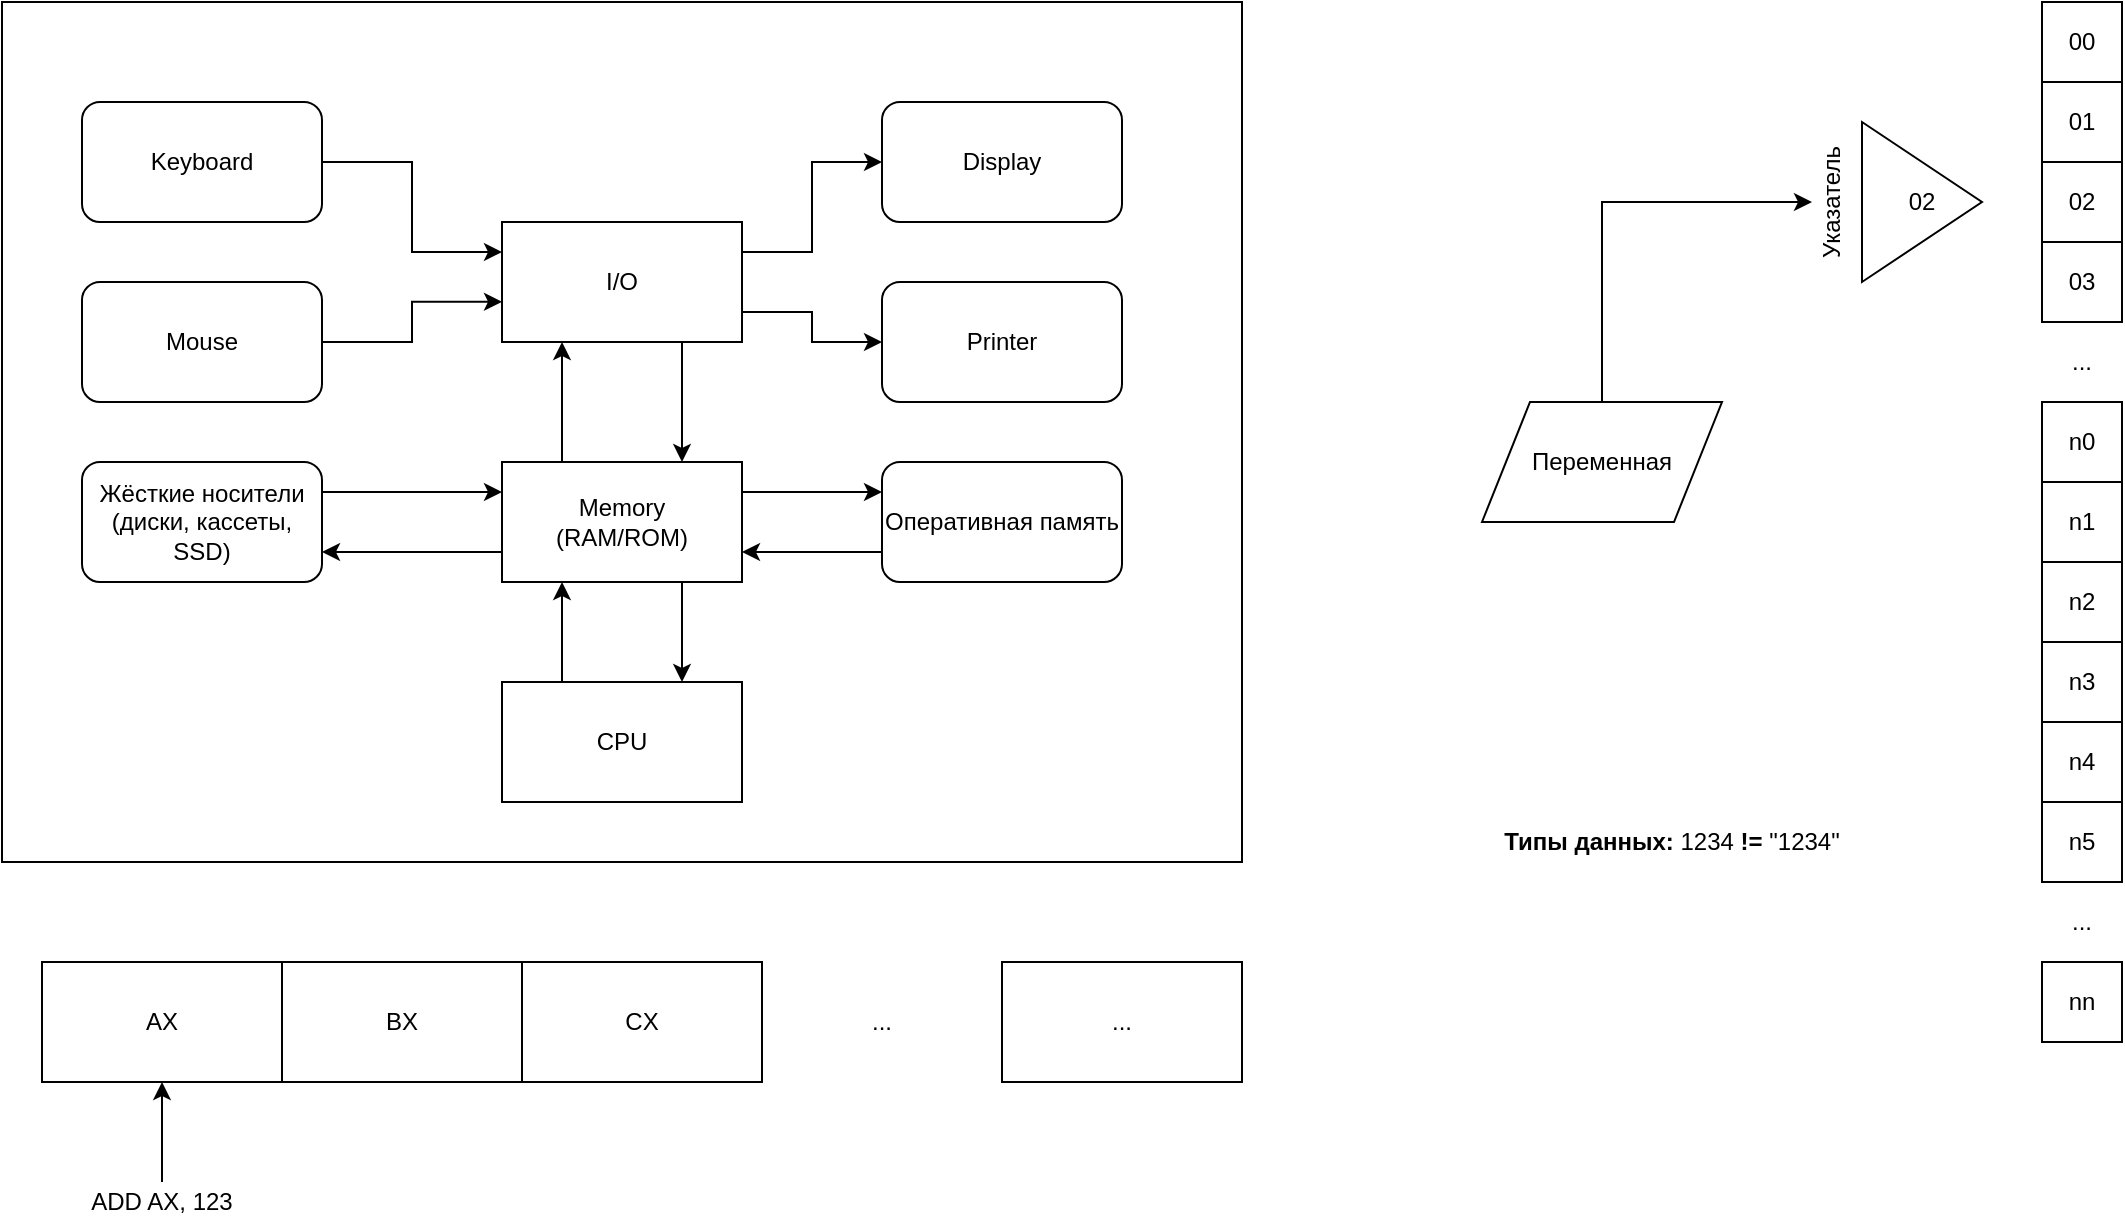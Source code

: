 <mxfile version="12.6.5" type="device"><diagram id="zNbfYYYB1e62VH7pAFQB" name="Page-1"><mxGraphModel dx="1359" dy="862" grid="1" gridSize="10" guides="1" tooltips="1" connect="1" arrows="1" fold="1" page="1" pageScale="1" pageWidth="1169" pageHeight="827" math="0" shadow="0"><root><mxCell id="0"/><mxCell id="1" parent="0"/><mxCell id="iYhEoHBiZAQIncV7EsYQ-28" value="" style="rounded=0;whiteSpace=wrap;html=1;" vertex="1" parent="1"><mxGeometry x="60" y="40" width="620" height="430" as="geometry"/></mxCell><mxCell id="iYhEoHBiZAQIncV7EsYQ-7" style="edgeStyle=orthogonalEdgeStyle;rounded=0;orthogonalLoop=1;jettySize=auto;html=1;exitX=0.75;exitY=1;exitDx=0;exitDy=0;entryX=0.75;entryY=0;entryDx=0;entryDy=0;" edge="1" parent="1" source="iYhEoHBiZAQIncV7EsYQ-1" target="iYhEoHBiZAQIncV7EsYQ-2"><mxGeometry relative="1" as="geometry"/></mxCell><mxCell id="iYhEoHBiZAQIncV7EsYQ-17" style="edgeStyle=orthogonalEdgeStyle;rounded=0;orthogonalLoop=1;jettySize=auto;html=1;exitX=1;exitY=0.25;exitDx=0;exitDy=0;entryX=0;entryY=0.5;entryDx=0;entryDy=0;" edge="1" parent="1" source="iYhEoHBiZAQIncV7EsYQ-1" target="iYhEoHBiZAQIncV7EsYQ-16"><mxGeometry relative="1" as="geometry"/></mxCell><mxCell id="iYhEoHBiZAQIncV7EsYQ-18" style="edgeStyle=orthogonalEdgeStyle;rounded=0;orthogonalLoop=1;jettySize=auto;html=1;exitX=1;exitY=0.75;exitDx=0;exitDy=0;entryX=0;entryY=0.5;entryDx=0;entryDy=0;" edge="1" parent="1" source="iYhEoHBiZAQIncV7EsYQ-1" target="iYhEoHBiZAQIncV7EsYQ-15"><mxGeometry relative="1" as="geometry"/></mxCell><mxCell id="iYhEoHBiZAQIncV7EsYQ-1" value="I/O" style="rounded=0;whiteSpace=wrap;html=1;" vertex="1" parent="1"><mxGeometry x="310" y="150" width="120" height="60" as="geometry"/></mxCell><mxCell id="iYhEoHBiZAQIncV7EsYQ-5" style="edgeStyle=orthogonalEdgeStyle;rounded=0;orthogonalLoop=1;jettySize=auto;html=1;exitX=0.75;exitY=1;exitDx=0;exitDy=0;entryX=0.75;entryY=0;entryDx=0;entryDy=0;" edge="1" parent="1" source="iYhEoHBiZAQIncV7EsYQ-2" target="iYhEoHBiZAQIncV7EsYQ-3"><mxGeometry relative="1" as="geometry"/></mxCell><mxCell id="iYhEoHBiZAQIncV7EsYQ-6" style="edgeStyle=orthogonalEdgeStyle;rounded=0;orthogonalLoop=1;jettySize=auto;html=1;exitX=0.25;exitY=0;exitDx=0;exitDy=0;entryX=0.25;entryY=1;entryDx=0;entryDy=0;" edge="1" parent="1" source="iYhEoHBiZAQIncV7EsYQ-2" target="iYhEoHBiZAQIncV7EsYQ-1"><mxGeometry relative="1" as="geometry"/></mxCell><mxCell id="iYhEoHBiZAQIncV7EsYQ-25" style="edgeStyle=orthogonalEdgeStyle;rounded=0;orthogonalLoop=1;jettySize=auto;html=1;exitX=0;exitY=0.75;exitDx=0;exitDy=0;entryX=1;entryY=0.75;entryDx=0;entryDy=0;" edge="1" parent="1" source="iYhEoHBiZAQIncV7EsYQ-2" target="iYhEoHBiZAQIncV7EsYQ-23"><mxGeometry relative="1" as="geometry"/></mxCell><mxCell id="iYhEoHBiZAQIncV7EsYQ-26" style="edgeStyle=orthogonalEdgeStyle;rounded=0;orthogonalLoop=1;jettySize=auto;html=1;exitX=1;exitY=0.25;exitDx=0;exitDy=0;entryX=0;entryY=0.25;entryDx=0;entryDy=0;" edge="1" parent="1" source="iYhEoHBiZAQIncV7EsYQ-2" target="iYhEoHBiZAQIncV7EsYQ-22"><mxGeometry relative="1" as="geometry"/></mxCell><mxCell id="iYhEoHBiZAQIncV7EsYQ-2" value="Memory&lt;br&gt;(RAM/ROM)" style="rounded=0;whiteSpace=wrap;html=1;" vertex="1" parent="1"><mxGeometry x="310" y="270" width="120" height="60" as="geometry"/></mxCell><mxCell id="iYhEoHBiZAQIncV7EsYQ-4" style="edgeStyle=orthogonalEdgeStyle;rounded=0;orthogonalLoop=1;jettySize=auto;html=1;exitX=0.25;exitY=0;exitDx=0;exitDy=0;entryX=0.25;entryY=1;entryDx=0;entryDy=0;" edge="1" parent="1" source="iYhEoHBiZAQIncV7EsYQ-3" target="iYhEoHBiZAQIncV7EsYQ-2"><mxGeometry relative="1" as="geometry"/></mxCell><mxCell id="iYhEoHBiZAQIncV7EsYQ-3" value="CPU" style="rounded=0;whiteSpace=wrap;html=1;" vertex="1" parent="1"><mxGeometry x="310" y="380" width="120" height="60" as="geometry"/></mxCell><mxCell id="iYhEoHBiZAQIncV7EsYQ-19" style="edgeStyle=orthogonalEdgeStyle;rounded=0;orthogonalLoop=1;jettySize=auto;html=1;exitX=1;exitY=0.5;exitDx=0;exitDy=0;entryX=0;entryY=0.25;entryDx=0;entryDy=0;" edge="1" parent="1" source="iYhEoHBiZAQIncV7EsYQ-13" target="iYhEoHBiZAQIncV7EsYQ-1"><mxGeometry relative="1" as="geometry"/></mxCell><mxCell id="iYhEoHBiZAQIncV7EsYQ-13" value="Keyboard" style="rounded=1;whiteSpace=wrap;html=1;" vertex="1" parent="1"><mxGeometry x="100" y="90" width="120" height="60" as="geometry"/></mxCell><mxCell id="iYhEoHBiZAQIncV7EsYQ-20" style="edgeStyle=orthogonalEdgeStyle;rounded=0;orthogonalLoop=1;jettySize=auto;html=1;exitX=1;exitY=0.5;exitDx=0;exitDy=0;entryX=0;entryY=0.665;entryDx=0;entryDy=0;entryPerimeter=0;" edge="1" parent="1" source="iYhEoHBiZAQIncV7EsYQ-14" target="iYhEoHBiZAQIncV7EsYQ-1"><mxGeometry relative="1" as="geometry"/></mxCell><mxCell id="iYhEoHBiZAQIncV7EsYQ-14" value="Mouse" style="rounded=1;whiteSpace=wrap;html=1;" vertex="1" parent="1"><mxGeometry x="100" y="180" width="120" height="60" as="geometry"/></mxCell><mxCell id="iYhEoHBiZAQIncV7EsYQ-15" value="Printer" style="rounded=1;whiteSpace=wrap;html=1;" vertex="1" parent="1"><mxGeometry x="500" y="180" width="120" height="60" as="geometry"/></mxCell><mxCell id="iYhEoHBiZAQIncV7EsYQ-16" value="Display" style="rounded=1;whiteSpace=wrap;html=1;" vertex="1" parent="1"><mxGeometry x="500" y="90" width="120" height="60" as="geometry"/></mxCell><mxCell id="iYhEoHBiZAQIncV7EsYQ-27" style="edgeStyle=orthogonalEdgeStyle;rounded=0;orthogonalLoop=1;jettySize=auto;html=1;exitX=0;exitY=0.75;exitDx=0;exitDy=0;entryX=1;entryY=0.75;entryDx=0;entryDy=0;" edge="1" parent="1" source="iYhEoHBiZAQIncV7EsYQ-22" target="iYhEoHBiZAQIncV7EsYQ-2"><mxGeometry relative="1" as="geometry"/></mxCell><mxCell id="iYhEoHBiZAQIncV7EsYQ-22" value="Оперативная память" style="rounded=1;whiteSpace=wrap;html=1;" vertex="1" parent="1"><mxGeometry x="500" y="270" width="120" height="60" as="geometry"/></mxCell><mxCell id="iYhEoHBiZAQIncV7EsYQ-24" style="edgeStyle=orthogonalEdgeStyle;rounded=0;orthogonalLoop=1;jettySize=auto;html=1;exitX=1;exitY=0.25;exitDx=0;exitDy=0;entryX=0;entryY=0.25;entryDx=0;entryDy=0;" edge="1" parent="1" source="iYhEoHBiZAQIncV7EsYQ-23" target="iYhEoHBiZAQIncV7EsYQ-2"><mxGeometry relative="1" as="geometry"/></mxCell><mxCell id="iYhEoHBiZAQIncV7EsYQ-23" value="Жёсткие носители (диски, кассеты, SSD)" style="rounded=1;whiteSpace=wrap;html=1;" vertex="1" parent="1"><mxGeometry x="100" y="270" width="120" height="60" as="geometry"/></mxCell><mxCell id="iYhEoHBiZAQIncV7EsYQ-29" value="00" style="whiteSpace=wrap;html=1;aspect=fixed;" vertex="1" parent="1"><mxGeometry x="1080" y="40" width="40" height="40" as="geometry"/></mxCell><mxCell id="iYhEoHBiZAQIncV7EsYQ-30" value="01" style="whiteSpace=wrap;html=1;aspect=fixed;" vertex="1" parent="1"><mxGeometry x="1080" y="80" width="40" height="40" as="geometry"/></mxCell><mxCell id="iYhEoHBiZAQIncV7EsYQ-31" value="02" style="whiteSpace=wrap;html=1;aspect=fixed;" vertex="1" parent="1"><mxGeometry x="1080" y="120" width="40" height="40" as="geometry"/></mxCell><mxCell id="iYhEoHBiZAQIncV7EsYQ-32" value="03" style="whiteSpace=wrap;html=1;aspect=fixed;" vertex="1" parent="1"><mxGeometry x="1080" y="160" width="40" height="40" as="geometry"/></mxCell><mxCell id="iYhEoHBiZAQIncV7EsYQ-33" value="n0" style="whiteSpace=wrap;html=1;aspect=fixed;" vertex="1" parent="1"><mxGeometry x="1080" y="240" width="40" height="40" as="geometry"/></mxCell><mxCell id="iYhEoHBiZAQIncV7EsYQ-34" value="n1" style="whiteSpace=wrap;html=1;aspect=fixed;" vertex="1" parent="1"><mxGeometry x="1080" y="280" width="40" height="40" as="geometry"/></mxCell><mxCell id="iYhEoHBiZAQIncV7EsYQ-35" value="n2" style="whiteSpace=wrap;html=1;aspect=fixed;" vertex="1" parent="1"><mxGeometry x="1080" y="320" width="40" height="40" as="geometry"/></mxCell><mxCell id="iYhEoHBiZAQIncV7EsYQ-36" value="n3" style="whiteSpace=wrap;html=1;aspect=fixed;" vertex="1" parent="1"><mxGeometry x="1080" y="360" width="40" height="40" as="geometry"/></mxCell><mxCell id="iYhEoHBiZAQIncV7EsYQ-37" value="n4" style="whiteSpace=wrap;html=1;aspect=fixed;" vertex="1" parent="1"><mxGeometry x="1080" y="400" width="40" height="40" as="geometry"/></mxCell><mxCell id="iYhEoHBiZAQIncV7EsYQ-38" value="n5" style="whiteSpace=wrap;html=1;aspect=fixed;" vertex="1" parent="1"><mxGeometry x="1080" y="440" width="40" height="40" as="geometry"/></mxCell><mxCell id="iYhEoHBiZAQIncV7EsYQ-40" value="nn" style="whiteSpace=wrap;html=1;aspect=fixed;" vertex="1" parent="1"><mxGeometry x="1080" y="520" width="40" height="40" as="geometry"/></mxCell><mxCell id="iYhEoHBiZAQIncV7EsYQ-41" value="..." style="text;html=1;strokeColor=none;fillColor=none;align=center;verticalAlign=middle;whiteSpace=wrap;rounded=0;" vertex="1" parent="1"><mxGeometry x="1080" y="210" width="40" height="20" as="geometry"/></mxCell><mxCell id="iYhEoHBiZAQIncV7EsYQ-42" value="..." style="text;html=1;strokeColor=none;fillColor=none;align=center;verticalAlign=middle;whiteSpace=wrap;rounded=0;" vertex="1" parent="1"><mxGeometry x="1080" y="490" width="40" height="20" as="geometry"/></mxCell><mxCell id="iYhEoHBiZAQIncV7EsYQ-45" value="02" style="triangle;whiteSpace=wrap;html=1;align=center;" vertex="1" parent="1"><mxGeometry x="990" y="100" width="60" height="80" as="geometry"/></mxCell><mxCell id="iYhEoHBiZAQIncV7EsYQ-46" value="Указатель" style="text;html=1;strokeColor=none;fillColor=none;align=center;verticalAlign=middle;whiteSpace=wrap;rounded=0;rotation=-90;" vertex="1" parent="1"><mxGeometry x="940" y="130" width="70" height="20" as="geometry"/></mxCell><mxCell id="iYhEoHBiZAQIncV7EsYQ-48" value="AX" style="rounded=0;whiteSpace=wrap;html=1;align=center;" vertex="1" parent="1"><mxGeometry x="80" y="520" width="120" height="60" as="geometry"/></mxCell><mxCell id="iYhEoHBiZAQIncV7EsYQ-49" value="BX" style="rounded=0;whiteSpace=wrap;html=1;align=center;" vertex="1" parent="1"><mxGeometry x="200" y="520" width="120" height="60" as="geometry"/></mxCell><mxCell id="iYhEoHBiZAQIncV7EsYQ-50" value="CX" style="rounded=0;whiteSpace=wrap;html=1;align=center;" vertex="1" parent="1"><mxGeometry x="320" y="520" width="120" height="60" as="geometry"/></mxCell><mxCell id="iYhEoHBiZAQIncV7EsYQ-52" value="..." style="rounded=0;whiteSpace=wrap;html=1;align=center;" vertex="1" parent="1"><mxGeometry x="560" y="520" width="120" height="60" as="geometry"/></mxCell><mxCell id="iYhEoHBiZAQIncV7EsYQ-54" value="..." style="text;html=1;strokeColor=none;fillColor=none;align=center;verticalAlign=middle;whiteSpace=wrap;rounded=0;" vertex="1" parent="1"><mxGeometry x="480" y="540" width="40" height="20" as="geometry"/></mxCell><mxCell id="iYhEoHBiZAQIncV7EsYQ-56" style="edgeStyle=orthogonalEdgeStyle;rounded=0;orthogonalLoop=1;jettySize=auto;html=1;entryX=0.5;entryY=1;entryDx=0;entryDy=0;" edge="1" parent="1" source="iYhEoHBiZAQIncV7EsYQ-55" target="iYhEoHBiZAQIncV7EsYQ-48"><mxGeometry relative="1" as="geometry"/></mxCell><mxCell id="iYhEoHBiZAQIncV7EsYQ-55" value="ADD AX, 123" style="text;html=1;strokeColor=none;fillColor=none;align=center;verticalAlign=middle;whiteSpace=wrap;rounded=0;" vertex="1" parent="1"><mxGeometry x="100" y="630" width="80" height="20" as="geometry"/></mxCell><mxCell id="iYhEoHBiZAQIncV7EsYQ-60" style="edgeStyle=orthogonalEdgeStyle;rounded=0;orthogonalLoop=1;jettySize=auto;html=1;exitX=0.5;exitY=0;exitDx=0;exitDy=0;entryX=0.5;entryY=0;entryDx=0;entryDy=0;" edge="1" parent="1" source="iYhEoHBiZAQIncV7EsYQ-59" target="iYhEoHBiZAQIncV7EsYQ-46"><mxGeometry relative="1" as="geometry"/></mxCell><mxCell id="iYhEoHBiZAQIncV7EsYQ-59" value="Переменная" style="shape=parallelogram;perimeter=parallelogramPerimeter;whiteSpace=wrap;html=1;align=center;" vertex="1" parent="1"><mxGeometry x="800" y="240" width="120" height="60" as="geometry"/></mxCell><mxCell id="iYhEoHBiZAQIncV7EsYQ-61" value="&lt;b&gt;Типы данных:&lt;/b&gt; 1234 &lt;b&gt;!=&lt;/b&gt; &quot;1234&quot;" style="text;html=1;strokeColor=none;fillColor=none;align=center;verticalAlign=middle;whiteSpace=wrap;rounded=0;" vertex="1" parent="1"><mxGeometry x="780" y="450" width="230" height="20" as="geometry"/></mxCell></root></mxGraphModel></diagram></mxfile>
